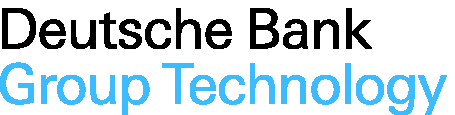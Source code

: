 beginfig(1) ;

% drawoptions (withcolor (0.000000,0.054725,0.990083)) ;

fill (12.839800,31.300800)..controls (12.839800,30.312500) and (12.722700,29.402300)..(12.488300,28.570299)..controls (12.257800,27.734400) and (11.894500,27.007799)..(11.402300,26.378901)..controls (10.906200,25.753901) and (10.285200,25.242201)..(9.539060,24.847700)..controls (8.792970,24.457001) and (7.898440,24.207001)..(6.859380,24.097700)..controls (6.460940,24.058599) and (6.054690,24.035200)..(5.640620,24.027300)..controls (5.226560,24.023399) and (4.820310,24.019501)..(4.421880,24.019501)--(0.941406,24.019501)--(0.941406,38.480499)--(2.820310,37.039101)--(2.820310,25.480499)--(5.421880,25.480499)..controls (6.406250,25.480499) and (7.246090,25.605499)..(7.941410,25.859400)..controls (8.632810,26.113300) and (9.199220,26.480499)..(9.632810,26.968800)..controls (10.062500,27.457001) and (10.382800,28.062500)..(10.582000,28.789101)..controls (10.781200,29.515600) and (10.882800,30.351601)..(10.882800,31.300800)--(10.882800,31.300800)..controls (10.882800,31.753901) and (10.847700,32.210899)..(10.781200,32.667999)..controls (10.714800,33.128899) and (10.601600,33.574200)..(10.441400,34.000000)..controls (10.281200,34.425800) and (10.070300,34.828098)..(9.812500,35.199200)..controls (9.550780,35.574200) and (9.218750,35.898399)..(8.820310,36.179699)..controls (8.273440,36.566399) and (7.671880,36.804699)..(7.011720,36.898399)..controls (6.351560,36.992199) and (5.699220,37.039101)..(5.062500,37.039101)--(2.820310,37.039101)--(0.941406,38.480499)--(5.179690,38.480499)..controls (5.820310,38.480499) and (6.500000,38.437500)..(7.218750,38.359402)..controls (7.941410,38.281200) and (8.593750,38.121101)..(9.179690,37.878899)..controls (9.875000,37.597698) and (10.453100,37.238300)..(10.921900,36.789101)..controls (11.386700,36.343800) and (11.765600,35.835899)..(12.050800,35.269501)..controls (12.335900,34.703098) and (12.539100,34.082001)..(12.660200,33.410198)..controls (12.781200,32.738300) and (12.839800,32.031200)..(12.839800,31.300800)--cycle ;

fill (16.121099,28.738300)--(16.121099,28.738300)--(21.761700,29.898399)..controls (21.761700,30.312500) and (21.710899,30.714800)..(21.609400,31.101601)..controls (21.511700,31.488300) and (21.347700,31.828100)..(21.128901,32.121101)..controls (20.910200,32.414101) and (20.628901,32.648399)..(20.289101,32.828098)..controls (19.949200,33.007801) and (19.550800,33.101601)..(19.097700,33.101601)..controls (18.632799,33.101601) and (18.226601,33.011700)..(17.878901,32.839802)..controls (17.531200,32.664101) and (17.238300,32.429699)..(17.000000,32.128899)..controls (16.761700,31.828100) and (16.570299,31.488300)..(16.429701,31.101601)..controls (16.289101,30.714800) and (16.199200,30.312500)..(16.160200,29.898399)--(21.761700,29.898399)--(16.121099,28.738300)--(16.121099,28.539101)..controls (16.121099,28.074200) and (16.183599,27.625000)..(16.308599,27.199200)..controls (16.437500,26.773399) and (16.628901,26.394501)..(16.878901,26.058599)..controls (17.132799,25.726601) and (17.449200,25.464800)..(17.832001,25.269501)..controls (18.210899,25.078100) and (18.652300,24.980499)..(19.160200,24.980499)..controls (19.878901,24.980499) and (20.468800,25.183599)..(20.917999,25.589800)..controls (21.371099,25.996099) and (21.652300,26.558599)..(21.761700,27.277300)--(23.441401,27.277300)..controls (23.238300,26.093800) and (22.738300,25.214800)..(21.941401,24.648399)..controls (21.140600,24.082001) and (20.167999,23.800800)..(19.019501,23.800800)..controls (18.234400,23.800800) and (17.550800,23.921900)..(16.968800,24.167999)..controls (16.390600,24.414101) and (15.906200,24.765600)..(15.519500,25.218800)..controls (15.132800,25.671900) and (14.843800,26.214800)..(14.652300,26.839800)..controls (14.457000,27.464800) and (14.359400,28.152300)..(14.359400,28.898399)..controls (14.359400,29.660200) and (14.457000,30.367201)..(14.652300,31.019501)..controls (14.843800,31.671900) and (15.136700,32.242199)..(15.531200,32.730499)..controls (15.921900,33.214802) and (16.417999,33.601601)..(17.019501,33.878899)..controls (17.621099,34.160198) and (18.332001,34.300800)..(19.160200,34.300800)..controls (20.000000,34.300800) and (20.699200,34.144501)..(21.261700,33.839802)..controls (21.820299,33.531200) and (22.265600,33.125000)..(22.597700,32.621101)..controls (22.933599,32.113300) and (23.167999,31.523399)..(23.300800,30.851601)..controls (23.433599,30.175800) and (23.500000,29.472700)..(23.500000,28.738300)--cycle ;

fill (32.539101,24.019501)--(32.460899,25.621099)..controls (32.035198,25.031200) and (31.566401,24.597700)..(31.058599,24.320299)..controls (30.554701,24.039101) and (29.933599,23.898399)..(29.203100,23.898399)..controls (28.535200,23.898399) and (27.968800,23.984400)..(27.511700,24.160200)..controls (27.050800,24.332001) and (26.675800,24.589800)..(26.390600,24.929701)..controls (26.105499,25.269501) and (25.898399,25.683599)..(25.769501,26.167999)..controls (25.644501,26.656200) and (25.582001,27.214800)..(25.582001,27.839800)--(25.582001,34.121101)--(27.339800,34.121101)--(27.339800,28.519501)..controls (27.339800,28.078100) and (27.359400,27.660200)..(27.402300,27.261700)..controls (27.441401,26.859400) and (27.539101,26.511700)..(27.703100,26.210899)..controls (27.859400,25.910200) and (28.097700,25.671900)..(28.410200,25.500000)..controls (28.722700,25.328100) and (29.148399,25.238300)..(29.679701,25.238300)..controls (30.214800,25.238300) and (30.656200,25.335899)..(31.011700,25.527300)..controls (31.363300,25.722700) and (31.648399,25.984400)..(31.859400,26.320299)..controls (32.074200,26.652300) and (32.226601,27.027300)..(32.320301,27.449200)..controls (32.414101,27.871099) and (32.460899,28.312500)..(32.460899,28.777300)--(32.460899,34.121101)--(34.218800,34.121101)--(34.218800,29.218800)..controls (34.218800,28.351601) and (34.218800,27.488300)..(34.218800,26.628901)..controls (34.218800,25.769501) and (34.234402,24.898399)..(34.261700,24.019501)--cycle ;

fill (40.179699,23.917999)..controls (39.367199,23.917999) and (38.753899,24.097700)..(38.339802,24.460899)..controls (37.925800,24.820299) and (37.718800,25.417999)..(37.718800,26.261700)--(37.718800,32.898399)--(35.738300,32.898399)--(35.738300,34.121101)--(37.718800,34.121101)--(37.718800,36.078098)--(39.480499,36.820301)--(39.480499,34.121101)--(41.738300,34.121101)--(41.738300,32.898399)--(39.480499,32.898399)--(39.480499,26.960899)..controls (39.480499,26.652300) and (39.492199,26.394501)..(39.519501,26.179701)..controls (39.546902,25.964800) and (39.609402,25.792999)..(39.710899,25.660200)..controls (39.808601,25.527300) and (39.949200,25.429701)..(40.132801,25.371099)..controls (40.308601,25.308599) and (40.554699,25.277300)..(40.859402,25.277300)..controls (41.019501,25.277300) and (41.171902,25.289101)..(41.320301,25.308599)..controls (41.468800,25.328100) and (41.628899,25.351601)..(41.800800,25.378901)--(41.800800,24.039101)..controls (41.238300,23.960899) and (40.699200,23.917999)..(40.179699,23.917999)--cycle ;

fill (50.902302,26.941401)..controls (50.902302,26.367201) and (50.781200,25.878901)..(50.539101,25.480499)..controls (50.300800,25.078100) and (49.984402,24.757799)..(49.589802,24.511700)..controls (49.199200,24.261700) and (48.757801,24.082001)..(48.269501,23.968800)..controls (47.785198,23.855499) and (47.292999,23.800800)..(46.800800,23.800800)..controls (46.269501,23.800800) and (45.761700,23.855499)..(45.281200,23.968800)..controls (44.800800,24.082001) and (44.382801,24.269501)..(44.019501,24.527300)..controls (43.660198,24.789101) and (43.378899,25.125000)..(43.171902,25.539101)..controls (42.964802,25.953100) and (42.859402,26.464800)..(42.859402,27.078100)--(44.621101,27.078100)..controls (44.660198,26.371099) and (44.875000,25.851601)..(45.261700,25.519501)..controls (45.648399,25.187500) and (46.187500,25.019501)..(46.882801,25.019501)..controls (47.148399,25.019501) and (47.414101,25.050800)..(47.679699,25.121099)..controls (47.949200,25.187500) and (48.191399,25.289101)..(48.410198,25.429701)..controls (48.632801,25.570299) and (48.808601,25.746099)..(48.953098,25.960899)..controls (49.089802,26.171900) and (49.160198,26.433599)..(49.160198,26.738300)..controls (49.160198,27.007799) and (49.105499,27.230499)..(48.992199,27.417999)..controls (48.878899,27.605499) and (48.718800,27.769501)..(48.519501,27.910200)..controls (48.320301,28.050800) and (48.089802,28.164101)..(47.820301,28.261700)..controls (47.554699,28.351601) and (47.273399,28.433599)..(46.980499,28.500000)--(46.160198,28.699200)..controls (45.785198,28.792999) and (45.417999,28.906200)..(45.050800,29.039101)..controls (44.683601,29.171900) and (44.355499,29.343800)..(44.070301,29.550800)..controls (43.785198,29.757799) and (43.554699,30.015600)..(43.382801,30.328100)..controls (43.207001,30.644501) and (43.121101,31.027300)..(43.121101,31.480499)..controls (43.121101,32.000000) and (43.238300,32.441399)..(43.468800,32.808601)..controls (43.703098,33.175800) and (44.003899,33.476601)..(44.371101,33.710899)..controls (44.738300,33.941399) and (45.152302,34.109402)..(45.609402,34.210899)..controls (46.070301,34.308601) and (46.519501,34.359402)..(46.960899,34.359402)..controls (47.468800,34.359402) and (47.941399,34.300800)..(48.382801,34.187500)..controls (48.820301,34.078098) and (49.207001,33.898399)..(49.539101,33.660198)..controls (49.875000,33.417999) and (50.136700,33.105499)..(50.332001,32.718800)..controls (50.523399,32.332001) and (50.632801,31.859400)..(50.660198,31.300800)--(48.921902,31.300800)..controls (48.894501,31.898399) and (48.703098,32.359402)..(48.351601,32.679699)..controls (47.996101,33.000000) and (47.519501,33.160198)..(46.921902,33.160198)..controls (46.695301,33.160198) and (46.457001,33.132801)..(46.210899,33.078098)..controls (45.964802,33.027302) and (45.742199,32.937500)..(45.539101,32.820301)..controls (45.339802,32.699200) and (45.171902,32.542999)..(45.039101,32.351601)..controls (44.906200,32.156200) and (44.839802,31.925800)..(44.839802,31.660200)..controls (44.839802,31.191401) and (45.050800,30.832001)..(45.468800,30.578100)..controls (45.890598,30.324200) and (46.402302,30.125000)..(47.000000,29.980499)--(47.800800,29.777300)..controls (48.242199,29.671900) and (48.652302,29.546900)..(49.031200,29.398399)..controls (49.410198,29.253901) and (49.738300,29.070299)..(50.011700,28.851601)..controls (50.285198,28.628901) and (50.500000,28.367201)..(50.660198,28.058599)..controls (50.820301,27.753901) and (50.902302,27.378901)..(50.902302,26.941401)--cycle ;

fill (61.089802,25.820299)..controls (60.855499,25.367201) and (60.550800,24.988300)..(60.171902,24.691401)..controls (59.789101,24.390600) and (59.351601,24.164101)..(58.851601,24.019501)..controls (58.351601,23.875000) and (57.812500,23.800800)..(57.238300,23.800800)..controls (56.441399,23.800800) and (55.738300,23.925800)..(55.132801,24.179701)..controls (54.523399,24.433599) and (54.015598,24.785200)..(53.601601,25.238300)..controls (53.187500,25.691401) and (52.875000,26.234400)..(52.660198,26.871099)..controls (52.449200,27.503901) and (52.339802,28.199200)..(52.339802,28.960899)..controls (52.339802,29.730499) and (52.449200,30.453100)..(52.660198,31.121099)..controls (52.875000,31.785200) and (53.191399,32.363300)..(53.609402,32.851601)..controls (54.031200,33.335899) and (54.550800,33.714802)..(55.171902,33.988300)..controls (55.789101,34.261700) and (56.515598,34.398399)..(57.339802,34.398399)..controls (58.488300,34.398399) and (59.433601,34.109402)..(60.179699,33.527302)..controls (60.925800,32.949200) and (61.351601,32.058601)..(61.460899,30.859400)--(59.738300,30.859400)..controls (59.687500,31.578100) and (59.453098,32.144501)..(59.039101,32.550800)..controls (58.628899,32.957001) and (58.058601,33.160198)..(57.339802,33.160198)..controls (56.738300,33.160198) and (56.238300,33.039101)..(55.839802,32.800800)..controls (55.441399,32.558601) and (55.121101,32.246101)..(54.882801,31.859400)..controls (54.640598,31.472700) and (54.468800,31.031200)..(54.359402,30.539101)..controls (54.253899,30.046900) and (54.199200,29.546900)..(54.199200,29.039101)..controls (54.199200,28.558599) and (54.253899,28.078100)..(54.359402,27.597700)..controls (54.468800,27.121099) and (54.644501,26.687500)..(54.890598,26.300800)..controls (55.136700,25.914101) and (55.453098,25.597700)..(55.839802,25.359400)..controls (56.226601,25.121099) and (56.699200,25.000000)..(57.261700,25.000000)..controls (58.007801,25.000000) and (58.601601,25.218800)..(59.039101,25.660200)..controls (59.480499,26.097700) and (59.726601,26.687500)..(59.781200,27.417999)--(61.441399,27.417999)--(61.500000,27.398399)..controls (61.460899,26.800800) and (61.324200,26.273399)..(61.089802,25.820299)--cycle ;

fill (70.281197,24.019501)--(70.281197,29.621099)..controls (70.281197,30.058599) and (70.261703,30.480499)..(70.218803,30.878901)..controls (70.179703,31.277300) and (70.082001,31.628901)..(69.917999,31.929701)..controls (69.761703,32.230499) and (69.523399,32.468800)..(69.210899,32.648399)..controls (68.898399,32.828098) and (68.472702,32.917999)..(67.941399,32.917999)..controls (67.433601,32.917999) and (67.003899,32.820301)..(66.648399,32.621101)..controls (66.296898,32.417999) and (66.011703,32.156200)..(65.789101,31.828100)..controls (65.570297,31.503901) and (65.410202,31.121099)..(65.308601,30.687500)..controls (65.210899,30.257799) and (65.160202,29.812500)..(65.160202,29.359400)--(65.160202,24.019501)--(63.398399,24.019501)--(63.398399,38.480499)--(65.160202,38.480499)--(65.160202,32.539101)..controls (65.558601,33.113300) and (66.023399,33.542999)..(66.550797,33.828098)..controls (67.078102,34.117199) and (67.699203,34.257801)..(68.417999,34.257801)..controls (69.085899,34.257801) and (69.648399,34.167999)..(70.109398,33.988300)..controls (70.570297,33.808601) and (70.945297,33.550800)..(71.230499,33.210899)..controls (71.515602,32.871101) and (71.722702,32.457001)..(71.847702,31.968800)..controls (71.976601,31.484400) and (72.039101,30.925800)..(72.039101,30.300800)--(72.039101,24.019501)--cycle ;

fill (75.878899,28.738300)--(75.917999,29.898399)--(81.519501,29.898399)..controls (81.519501,30.312500) and (81.468803,30.714800)..(81.371101,31.101601)..controls (81.269501,31.488300) and (81.109398,31.828100)..(80.890602,32.121101)..controls (80.667999,32.414101) and (80.390602,32.648399)..(80.050797,32.828098)..controls (79.710899,33.007801) and (79.312500,33.101601)..(78.859398,33.101601)..controls (78.394501,33.101601) and (77.984398,33.011700)..(77.640602,32.839802)..controls (77.292999,32.664101) and (77.000000,32.429699)..(76.761703,32.128899)..controls (76.519501,31.828100) and (76.332001,31.488300)..(76.191399,31.101601)..controls (76.050797,30.714800) and (75.960899,30.312500)..(75.917999,29.898399)--(75.878899,28.738300)--(75.878899,28.539101)..controls (75.878899,28.074200) and (75.941399,27.625000)..(76.070297,27.199200)..controls (76.195297,26.773399) and (76.386703,26.394501)..(76.640602,26.058599)..controls (76.894501,25.726601) and (77.210899,25.464800)..(77.589798,25.269501)..controls (77.968803,25.078100) and (78.414101,24.980499)..(78.917999,24.980499)..controls (79.640602,24.980499) and (80.226601,25.183599)..(80.679703,25.589800)..controls (81.132797,25.996099) and (81.414101,26.558599)..(81.519501,27.277300)--(83.199203,27.277300)..controls (83.000000,26.093800) and (82.500000,25.214800)..(81.699203,24.648399)..controls (80.898399,24.082001) and (79.925797,23.800800)..(78.781197,23.800800)..controls (77.992203,23.800800) and (77.308601,23.921900)..(76.730499,24.167999)..controls (76.148399,24.414101) and (75.664101,24.765600)..(75.281197,25.218800)..controls (74.894501,25.671900) and (74.601601,26.214800)..(74.410202,26.839800)..controls (74.214798,27.464800) and (74.121101,28.152300)..(74.121101,28.898399)..controls (74.121101,29.660200) and (74.214798,30.367201)..(74.410202,31.019501)..controls (74.601601,31.671900) and (74.898399,32.242199)..(75.289101,32.730499)..controls (75.683601,33.214802) and (76.179703,33.601601)..(76.781197,33.878899)..controls (77.378899,34.160198) and (78.093803,34.300800)..(78.917999,34.300800)..controls (79.761703,34.300800) and (80.460899,34.144501)..(81.019501,33.839802)..controls (81.582001,33.531200) and (82.027298,33.125000)..(82.359398,32.621101)..controls (82.691399,32.113300) and (82.925797,31.523399)..(83.058601,30.851601)..controls (83.191399,30.175800) and (83.261703,29.472700)..(83.261703,28.738300)--cycle ;

fill (100.320000,28.039101)..controls (100.320000,27.226601) and (100.160004,26.558599)..(99.847702,26.039101)..controls (99.535202,25.519501) and (99.121101,25.109400)..(98.609398,24.808599)..controls (98.097702,24.511700) and (97.515602,24.300800)..(96.867203,24.191401)..controls (96.222702,24.078100) and (95.566399,24.019501)..(94.898399,24.019501)--(90.039101,24.019501)--(91.878899,30.800800)--(91.878899,25.500000)--(94.359398,25.500000)..controls (94.839798,25.500000) and (95.316399,25.523399)..(95.789101,25.570299)..controls (96.261703,25.617201) and (96.691399,25.726601)..(97.070297,25.898399)..controls (97.449203,26.074200) and (97.757797,26.335899)..(98.000000,26.691401)..controls (98.238297,27.042999) and (98.359398,27.519501)..(98.359398,28.121099)--(98.359398,28.121099)..controls (98.359398,28.652300) and (98.269501,29.093800)..(98.089798,29.437500)..controls (97.910202,29.785200) and (97.660202,30.058599)..(97.347702,30.257799)..controls (97.035202,30.460899) and (96.671898,30.601601)..(96.257797,30.679701)..controls (95.847702,30.757799) and (95.406197,30.800800)..(94.941399,30.800800)--(91.878899,30.800800)--(90.039101,24.019501)--(90.039101,38.480499)--(91.878899,32.179699)--(94.679703,32.179699)..controls (95.093803,32.179699) and (95.488297,32.222698)..(95.867203,32.308601)..controls (96.250000,32.394501) and (96.582001,32.535198)..(96.867203,32.730499)..controls (97.156197,32.921902) and (97.382797,33.179699)..(97.546898,33.500000)..controls (97.714798,33.820301) and (97.796898,34.218800)..(97.796898,34.699200)--(97.796898,34.699200)..controls (97.796898,35.113300) and (97.722702,35.464802)..(97.570297,35.757801)..controls (97.414101,36.050800) and (97.210899,36.292999)..(96.949203,36.480499)..controls (96.691399,36.664101) and (96.386703,36.800800)..(96.039101,36.878899)..controls (95.691399,36.960899) and (95.332001,37.000000)..(94.960899,37.000000)--(91.878899,37.000000)--(91.878899,32.179699)--(90.039101,38.480499)--(95.140602,38.480499)..controls (95.699203,38.480499) and (96.257797,38.414101)..(96.808601,38.281200)..controls (97.363297,38.144501) and (97.855499,37.937500)..(98.289101,37.648399)..controls (98.722702,37.363300) and (99.074203,36.988300)..(99.339798,36.527302)..controls (99.605499,36.070301) and (99.738297,35.511700)..(99.738297,34.859402)..controls (99.738297,33.953098) and (99.500000,33.238300)..(99.019501,32.710899)..controls (98.539101,32.183601) and (97.878899,31.804701)..(97.039101,31.578100)..controls (98.039101,31.394501) and (98.835899,31.027300)..(99.429703,30.480499)..controls (100.023003,29.933599) and (100.320000,29.121099)..(100.320000,28.039101)--cycle ;

fill (109.116997,24.019501)..controls (109.078003,24.230499) and (109.042999,24.468800)..(109.008003,24.730499)..controls (108.976997,24.988300) and (108.953003,25.226601)..(108.938004,25.441401)--(108.758003,29.078100)..controls (108.546997,29.105499) and (108.378998,29.121099)..(108.258003,29.121099)..controls (108.140999,29.121099) and (108.008003,29.121099)..(107.859001,29.121099)..controls (107.473000,29.121099) and (107.039001,29.101601)..(106.558998,29.058599)..controls (106.078003,29.019501) and (105.628998,28.921900)..(105.210999,28.769501)..controls (104.789001,28.617201) and (104.438004,28.394501)..(104.160004,28.097700)..controls (103.878998,27.804701) and (103.737999,27.398399)..(103.737999,26.878901)..controls (103.737999,26.574200) and (103.801003,26.300800)..(103.917999,26.058599)..controls (104.039001,25.820299) and (104.203003,25.621099)..(104.410004,25.460899)..controls (104.612999,25.300800) and (104.851997,25.179701)..(105.116997,25.097700)..controls (105.387001,25.019501) and (105.664001,24.980499)..(105.960999,24.980499)..controls (106.598000,24.980499) and (107.101997,25.097700)..(107.469002,25.328100)..controls (107.835999,25.562500) and (108.112999,25.871099)..(108.308998,26.261700)..controls (108.503998,26.644501) and (108.625000,27.085899)..(108.680000,27.578100)..controls (108.730003,28.074200) and (108.758003,28.574200)..(108.758003,29.078100)--(108.758003,29.078100)--(108.953003,25.226601)..controls (108.512001,24.828100) and (108.019997,24.398399)..(107.460999,24.160200)..controls (106.898003,23.917999) and (106.253998,23.800800)..(105.519997,23.800800)..controls (105.051003,23.800800) and (104.605003,23.859400)..(104.180000,23.980499)..controls (103.753998,24.097700) and (103.375000,24.281200)..(103.051003,24.527300)..controls (102.723000,24.777300) and (102.460999,25.085899)..(102.269997,25.460899)..controls (102.073997,25.832001) and (101.980003,26.277300)..(101.980003,26.800800)..controls (101.980003,27.558599) and (102.164001,28.164101)..(102.539001,28.609400)..controls (102.910004,29.054701) and (103.383003,29.394501)..(103.948997,29.628901)..controls (104.515999,29.863300) and (105.140999,30.011700)..(105.820000,30.078100)..controls (106.500000,30.144501) and (107.144997,30.179701)..(107.758003,30.179701)..controls (107.945000,30.179701) and (108.121002,30.175800)..(108.289001,30.167999)..controls (108.457001,30.164101) and (108.612999,30.152300)..(108.758003,30.140600)--(108.758003,30.738300)..controls (108.758003,31.511700) and (108.598000,32.113300)..(108.269997,32.539101)..controls (107.941002,32.964802) and (107.362999,33.179699)..(106.539001,33.179699)..controls (105.910004,33.179699) and (105.421997,33.050800)..(105.070000,32.789101)..controls (104.714996,32.527302) and (104.508003,32.066399)..(104.438004,31.398399)--(102.719002,31.398399)..controls (102.746002,31.945299) and (102.866997,32.406200)..(103.089996,32.777302)..controls (103.308998,33.152302) and (103.594002,33.453098)..(103.938004,33.679699)..controls (104.285004,33.906200) and (104.680000,34.070301)..(105.116997,34.167999)..controls (105.558998,34.269501) and (106.019997,34.320301)..(106.500000,34.320301)..controls (107.792999,34.320301) and (108.758003,34.046902)..(109.390999,33.500000)..controls (110.023003,32.953098) and (110.339996,32.019501)..(110.339996,30.699200)--(110.339996,26.980499)..controls (110.339996,26.312500) and (110.375000,25.710899)..(110.448997,25.167999)..controls (110.523003,24.628901) and (110.594002,24.246099)..(110.660004,24.019501)--cycle ;

fill (120.180000,24.019501)--(120.180000,29.621099)..controls (120.180000,30.058599) and (120.160004,30.476601)..(120.116997,30.871099)..controls (120.078003,31.261700) and (119.980003,31.609400)..(119.820000,31.910200)..controls (119.660004,32.210899) and (119.421997,32.449200)..(119.109001,32.628899)..controls (118.796997,32.808601) and (118.371002,32.898399)..(117.839996,32.898399)..controls (117.292999,32.898399) and (116.839996,32.785198)..(116.480003,32.558601)..controls (116.116997,32.332001) and (115.835999,32.039101)..(115.628998,31.679701)..controls (115.421997,31.320299) and (115.273003,30.910200)..(115.188004,30.449200)..controls (115.101997,29.988300) and (115.058998,29.527300)..(115.058998,29.058599)--(115.058998,24.019501)--(113.301003,24.019501)--(113.301003,31.519501)..controls (113.301003,31.734400) and (113.296997,31.964800)..(113.289001,32.210899)..controls (113.280998,32.457001) and (113.273003,32.695301)..(113.269997,32.929699)..controls (113.262001,33.164101) and (113.258003,33.382801)..(113.250000,33.589802)..controls (113.241997,33.796902) and (113.237999,33.972698)..(113.237999,34.121101)--(114.980003,34.121101)--(115.039001,32.500000)..controls (115.453003,33.085899) and (115.921997,33.523399)..(116.448997,33.808601)..controls (116.976997,34.097698) and (117.605003,34.238300)..(118.339996,34.238300)..controls (119.660004,34.238300) and (120.589996,33.894501)..(121.128998,33.199200)..controls (121.667999,32.507801) and (121.938004,31.539101)..(121.938004,30.300800)--(121.938004,24.019501)--cycle ;

fill (124.758003,24.019501)--(124.758003,38.480499)--(126.519997,38.480499)--(126.519997,24.019501)--cycle ;

fill (131.496002,24.019501)--(126.578003,29.718800)--(131.117004,34.140598)--(133.358994,34.140598)--(128.656006,29.777300)--(133.757996,24.019501)--cycle ;

drawoptions (withcolor (0.239255,0.734654,0.999939)) ;

fill (9.441410,4.089840)..controls (8.613280,3.937500) and (7.781250,3.859380)..(6.941410,3.859380)..controls (5.804690,3.859380) and (4.804690,4.042970)..(3.941410,4.410160)..controls (3.074220,4.777340) and (2.351560,5.289060)..(1.769530,5.949220)..controls (1.191410,6.609380) and (0.750000,7.398440)..(0.449219,8.308590)..controls (0.152344,9.222660) and (0.000000,10.218800)..(0.000000,11.300800)..controls (0.000000,12.328100) and (0.140625,13.293000)..(0.421875,14.199200)..controls (0.699219,15.105500) and (1.121090,15.898400)..(1.679690,16.578100)..controls (2.238280,17.261700) and (2.937500,17.796900)..(3.769530,18.191401)..controls (4.605470,18.582001) and (5.574220,18.777300)..(6.679690,18.777300)..controls (7.332030,18.777300) and (7.957030,18.699200)..(8.550780,18.539101)..controls (9.144530,18.378901) and (9.671880,18.136700)..(10.132800,17.808599)..controls (10.589800,17.480499) and (10.964800,17.062500)..(11.250000,16.550800)..controls (11.535200,16.035200) and (11.714800,15.418000)..(11.781200,14.699200)--(9.820310,14.699200)..controls (9.675780,15.578100) and (9.316410,16.230499)..(8.750000,16.648399)..controls (8.183590,17.070299) and (7.468750,17.277300)..(6.601560,17.277300)..controls (5.773440,17.277300) and (5.070310,17.109400)..(4.488280,16.769501)..controls (3.910160,16.429701) and (3.437500,15.980500)..(3.070310,15.418000)..controls (2.703120,14.859400) and (2.437500,14.230500)..(2.269530,13.527300)..controls (2.105470,12.828100) and (2.019530,12.117200)..(2.019530,11.398400)..controls (2.019530,10.613300) and (2.113280,9.851560)..(2.300780,9.117190)..controls (2.488280,8.386720) and (2.781250,7.738280)..(3.179690,7.179690)..controls (3.582030,6.617190) and (4.097660,6.171880)..(4.730470,5.839840)..controls (5.363280,5.507810) and (6.121090,5.339840)..(7.000000,5.339840)..controls (7.519530,5.339840) and (8.039060,5.375000)..(8.550780,5.449220)..controls (9.062500,5.523440) and (9.574220,5.632810)..(10.082000,5.777340)--(10.082000,10.078100)--(6.621090,10.078100)--(6.621090,11.500000)--(11.902300,11.500000)--(11.902300,4.660160)..controls (11.085900,4.433590) and (10.265600,4.242190)..(9.441410,4.089840)--cycle ;

fill (19.800800,12.539100)..controls (19.652300,12.550800) and (19.507799,12.558600)..(19.359400,12.558600)..controls (18.320299,12.558600) and (17.601601,12.281200)..(17.199200,11.730500)..controls (16.800800,11.175800) and (16.601601,10.418000)..(16.601601,9.460940)--(16.601601,4.019530)--(14.839800,4.019530)--(14.839800,11.160200)..controls (14.839800,12.148400) and (14.820300,13.132800)..(14.781200,14.117200)--(16.500000,14.117200)--(16.582001,12.500000)..controls (16.941401,13.097700) and (17.371099,13.527300)..(17.871099,13.789100)..controls (18.371099,14.050800) and (18.968800,14.179700)..(19.660200,14.179700)..controls (19.753901,14.179700) and (19.851601,14.175800)..(19.949200,14.168000)..controls (20.050800,14.164100) and (20.140600,14.152300)..(20.218800,14.140600)--(20.218800,12.480500)..controls (20.085899,12.507800) and (19.945299,12.527300)..(19.800800,12.539100)--cycle ;

fill (30.660200,9.117190)--(28.820299,9.117190)..controls (28.820299,9.613280) and (28.765600,10.093800)..(28.652300,10.570300)..controls (28.535200,11.043000) and (28.355499,11.464800)..(28.109400,11.839800)..controls (27.863300,12.214800) and (27.539101,12.511700)..(27.140600,12.738300)..controls (26.738300,12.964800) and (26.261700,13.078100)..(25.699200,13.078100)..controls (25.140600,13.078100) and (24.660200,12.964800)..(24.261700,12.738300)..controls (23.859400,12.511700) and (23.535200,12.214800)..(23.289101,11.839800)..controls (23.042999,11.464800) and (22.863300,11.043000)..(22.750000,10.570300)..controls (22.636700,10.093800) and (22.582001,9.613280)..(22.582001,9.117190)..controls (22.582001,8.625000) and (22.636700,8.136720)..(22.750000,7.648440)..controls (22.863300,7.164060) and (23.042999,6.722660)..(23.289101,6.328120)..controls (23.535200,5.937500) and (23.855499,5.617190)..(24.250000,5.367190)..controls (24.644501,5.125000) and (25.128901,5.000000)..(25.699200,5.000000)..controls (26.261700,5.000000) and (26.738300,5.125000)..(27.128901,5.367190)..controls (27.523399,5.617190) and (27.847700,5.941410)..(28.101601,6.339840)..controls (28.351601,6.738280) and (28.535200,7.183590)..(28.652300,7.667970)..controls (28.765600,8.156250) and (28.820299,8.640620)..(28.820299,9.117190)--(28.820299,9.117190)--(30.660200,9.117190)..controls (30.660200,8.375000) and (30.550800,7.675780)..(30.332001,7.027340)..controls (30.109400,6.382810) and (29.785200,5.820310)..(29.359400,5.339840)..controls (28.933599,4.859380) and (28.414101,4.480470)..(27.800800,4.210940)..controls (27.187500,3.937500) and (26.488300,3.800780)..(25.699200,3.800780)..controls (24.902300,3.800780) and (24.191401,3.933590)..(23.570299,4.199220)..controls (22.949200,4.464840) and (22.429701,4.835940)..(22.011700,5.308590)..controls (21.589800,5.781250) and (21.269501,6.343750)..(21.050800,7.000000)..controls (20.832001,7.652340) and (20.718800,8.359380)..(20.718800,9.117190)..controls (20.718800,9.878910) and (20.832001,10.578100)..(21.058599,11.218800)..controls (21.285200,11.859400) and (21.613300,12.410200)..(22.039101,12.867200)..controls (22.468800,13.328100) and (22.988300,13.691400)..(23.609400,13.949200)..controls (24.230499,14.210900) and (24.933599,14.339800)..(25.718800,14.339800)..controls (26.519501,14.339800) and (27.226601,14.214800)..(27.839800,13.960900)..controls (28.453100,13.707000) and (28.968800,13.347700)..(29.390600,12.890600)..controls (29.808599,12.429700) and (30.128901,11.878900)..(30.339800,11.238300)..controls (30.554701,10.597700) and (30.660200,9.894530)..(30.660200,9.117190)--cycle ;

fill (39.699200,4.019530)--(39.621101,5.617190)..controls (39.195301,5.031250) and (38.726601,4.597660)..(38.218800,4.320310)..controls (37.714802,4.039060) and (37.093800,3.898440)..(36.359402,3.898440)..controls (35.695301,3.898440) and (35.128899,3.984380)..(34.667999,4.160160)..controls (34.210899,4.332030) and (33.835899,4.589840)..(33.550800,4.929690)..controls (33.265598,5.269530) and (33.054699,5.683590)..(32.929699,6.167970)..controls (32.804699,6.656250) and (32.738300,7.214840)..(32.738300,7.839840)--(32.738300,14.117200)--(34.500000,14.117200)--(34.500000,8.519530)..controls (34.500000,8.078120) and (34.519501,7.660160)..(34.558601,7.261720)..controls (34.601601,6.859380) and (34.699200,6.511720)..(34.859402,6.210940)..controls (35.019501,5.910160) and (35.257801,5.671880)..(35.570301,5.500000)..controls (35.882801,5.328120) and (36.304699,5.238280)..(36.839802,5.238280)..controls (37.371101,5.238280) and (37.816399,5.335940)..(38.167999,5.527340)..controls (38.523399,5.722660) and (38.804699,5.984380)..(39.019501,6.320310)..controls (39.234402,6.652340) and (39.386700,7.027340)..(39.480499,7.449220)..controls (39.574200,7.867190) and (39.621101,8.312500)..(39.621101,8.777340)--(39.621101,14.117200)--(41.378899,14.117200)--(41.378899,9.218750)..controls (41.378899,8.351560) and (41.378899,7.488280)..(41.378899,6.628910)..controls (41.378899,5.769530) and (41.394501,4.898440)..(41.417999,4.019530)--cycle ;

fill (53.660198,9.218750)--(51.820301,9.097660)..controls (51.820301,9.550780) and (51.773399,10.011700)..(51.679699,10.480500)..controls (51.585899,10.945300) and (51.433601,11.367200)..(51.218800,11.750000)..controls (51.007801,12.128900) and (50.718800,12.441400)..(50.351601,12.691400)..controls (49.984402,12.937500) and (49.535198,13.058600)..(49.000000,13.058600)..controls (48.441399,13.058600) and (47.968800,12.941400)..(47.582001,12.699200)..controls (47.195301,12.460900) and (46.882801,12.148400)..(46.652302,11.769500)..controls (46.417999,11.390600) and (46.246101,10.960900)..(46.140598,10.480500)..controls (46.035198,10.000000) and (45.980499,9.519530)..(45.980499,9.039060)..controls (45.980499,8.585940) and (46.023399,8.125000)..(46.109402,7.648440)..controls (46.199200,7.175780) and (46.351601,6.750000)..(46.570301,6.367190)..controls (46.789101,5.988280) and (47.082001,5.679690)..(47.441399,5.441410)..controls (47.800800,5.199220) and (48.253899,5.078120)..(48.800800,5.078120)..controls (49.375000,5.078120) and (49.851601,5.199220)..(50.238300,5.441410)..controls (50.628899,5.679690) and (50.937500,5.988280)..(51.171902,6.367190)..controls (51.402302,6.750000) and (51.570301,7.179690)..(51.671902,7.660160)..controls (51.769501,8.140620) and (51.820301,8.617190)..(51.820301,9.097660)--(51.820301,9.097660)--(53.660198,9.218750)..controls (53.660198,8.539060) and (53.570301,7.875000)..(53.390598,7.230470)..controls (53.210899,6.582030) and (52.933601,6.011720)..(52.558601,5.511720)..controls (52.187500,5.011720) and (51.718800,4.605470)..(51.160198,4.300780)..controls (50.601601,3.992190) and (49.941399,3.839840)..(49.179699,3.839840)..controls (48.449200,3.839840) and (47.839802,3.980470)..(47.359402,4.261720)..controls (46.882801,4.539060) and (46.425800,4.964840)..(46.000000,5.539060)--(46.000000,0.218750)--(44.238300,0.218750)--(44.238300,11.238300)..controls (44.238300,11.707000) and (44.238300,12.183600)..(44.230499,12.668000)..controls (44.222698,13.156200) and (44.207001,13.640600)..(44.179699,14.117200)--(45.921902,14.117200)--(45.980499,12.378900)..controls (46.367199,13.046900) and (46.839802,13.531200)..(47.402302,13.839800)..controls (47.960899,14.148400) and (48.628899,14.300800)..(49.402302,14.300800)..controls (50.132801,14.300800) and (50.769501,14.160200)..(51.308601,13.878900)..controls (51.851601,13.597700) and (52.292999,13.226600)..(52.640598,12.761700)..controls (52.988300,12.293000) and (53.242199,11.753900)..(53.410198,11.140600)..controls (53.578098,10.527300) and (53.660198,9.886720)..(53.660198,9.218750)--cycle ;

fill (65.082001,17.000000)--(65.082001,4.019530)--(63.218800,4.019530)--(63.218800,17.000000)--(58.621101,17.000000)--(58.621101,18.480499)--(69.699203,18.480499)--(69.699203,17.000000)--cycle ;

fill (70.179703,8.738280)--(70.222702,9.898440)--(75.820297,9.898440)..controls (75.820297,10.312500) and (75.769501,10.714800)..(75.671898,11.097700)..controls (75.570297,11.484400) and (75.410202,11.828100)..(75.191399,12.117200)..controls (74.972702,12.414100) and (74.691399,12.648400)..(74.351601,12.828100)..controls (74.011703,13.011700) and (73.613297,13.097700)..(73.160202,13.097700)..controls (72.695297,13.097700) and (72.285202,13.011700)..(71.941399,12.839800)..controls (71.593803,12.664100) and (71.300797,12.429700)..(71.058601,12.128900)..controls (70.820297,11.828100) and (70.632797,11.484400)..(70.488297,11.097700)..controls (70.351601,10.714800) and (70.261703,10.312500)..(70.222702,9.898440)--(70.179703,8.738280)--(70.179703,8.539060)..controls (70.179703,8.074220) and (70.242203,7.625000)..(70.371101,7.199220)..controls (70.496101,6.773440) and (70.687500,6.394530)..(70.941399,6.058590)..controls (71.195297,5.726560) and (71.511703,5.460940)..(71.890602,5.269530)..controls (72.269501,5.078120) and (72.714798,4.980470)..(73.222702,4.980470)..controls (73.941399,4.980470) and (74.527298,5.183590)..(74.980499,5.589840)..controls (75.433601,5.996090) and (75.714798,6.558590)..(75.820297,7.277340)--(77.500000,7.277340)..controls (77.300797,6.093750) and (76.800797,5.214840)..(76.000000,4.648440)..controls (75.199203,4.082030) and (74.226601,3.800780)..(73.082001,3.800780)..controls (72.292999,3.800780) and (71.609398,3.921880)..(71.031197,4.167970)..controls (70.449203,4.414060) and (69.968803,4.765620)..(69.582001,5.218750)..controls (69.195297,5.671880) and (68.902298,6.210940)..(68.710899,6.839840)..controls (68.515602,7.464840) and (68.421898,8.152340)..(68.421898,8.898440)..controls (68.421898,9.660160) and (68.515602,10.367200)..(68.710899,11.019500)..controls (68.902298,11.671900) and (69.199203,12.242200)..(69.589798,12.730500)..controls (69.984398,13.214800) and (70.480499,13.597700)..(71.082001,13.878900)..controls (71.679703,14.160200) and (72.394501,14.300800)..(73.222702,14.300800)..controls (74.058601,14.300800) and (74.761703,14.148400)..(75.320297,13.839800)..controls (75.882797,13.531200) and (76.328102,13.125000)..(76.660202,12.617200)..controls (76.992203,12.113300) and (77.226601,11.523400)..(77.359398,10.847700)..controls (77.492203,10.175800) and (77.558601,9.472660)..(77.558601,8.738280)--cycle ;

fill (87.710899,5.820310)..controls (87.476601,5.367190) and (87.167999,4.988280)..(86.789101,4.691410)..controls (86.410202,4.390620) and (85.968803,4.164060)..(85.468803,4.019530)..controls (84.968803,3.875000) and (84.433601,3.800780)..(83.859398,3.800780)..controls (83.058601,3.800780) and (82.355499,3.925780)..(81.750000,4.179690)..controls (81.144501,4.433590) and (80.632797,4.785160)..(80.218803,5.238280)..controls (79.804703,5.691410) and (79.492203,6.234380)..(79.281197,6.867190)..controls (79.066399,7.503910) and (78.960899,8.199220)..(78.960899,8.960940)..controls (78.960899,9.730470) and (79.066399,10.453100)..(79.281197,11.117200)..controls (79.492203,11.785200) and (79.808601,12.363300)..(80.230499,12.847700)..controls (80.648399,13.335900) and (81.167999,13.714800)..(81.789101,13.988300)..controls (82.410202,14.261700) and (83.132797,14.398400)..(83.960899,14.398400)..controls (85.105499,14.398400) and (86.050797,14.109400)..(86.800797,13.527300)..controls (87.546898,12.949200) and (87.972702,12.058600)..(88.078102,10.859400)--(86.359398,10.859400)..controls (86.304703,11.578100) and (86.074203,12.144500)..(85.660202,12.550800)..controls (85.246101,12.957000) and (84.679703,13.160200)..(83.960899,13.160200)..controls (83.359398,13.160200) and (82.859398,13.039100)..(82.460899,12.800800)..controls (82.058601,12.558600) and (81.738297,12.246100)..(81.500000,11.859400)..controls (81.261703,11.472700) and (81.085899,11.031200)..(80.980499,10.539100)..controls (80.871101,10.046900) and (80.820297,9.546880)..(80.820297,9.039060)..controls (80.820297,8.558590) and (80.871101,8.078120)..(80.980499,7.597660)..controls (81.085899,7.117190) and (81.261703,6.687500)..(81.511703,6.300780)..controls (81.757797,5.914060) and (82.074203,5.597660)..(82.460899,5.359380)..controls (82.847702,5.117190) and (83.320297,5.000000)..(83.878899,5.000000)..controls (84.625000,5.000000) and (85.218803,5.218750)..(85.660202,5.660160)..controls (86.097702,6.097660) and (86.347702,6.687500)..(86.398399,7.417970)--(88.058601,7.417970)--(88.117203,7.398440)..controls (88.078102,6.800780) and (87.941399,6.273440)..(87.710899,5.820310)--cycle ;

fill (96.898399,4.019530)--(96.898399,9.617190)..controls (96.898399,10.058600) and (96.878899,10.480500)..(96.839798,10.878900)..controls (96.800797,11.277300) and (96.699203,11.628900)..(96.539101,11.929700)..controls (96.378899,12.230500) and (96.144501,12.468800)..(95.832001,12.648400)..controls (95.515602,12.828100) and (95.093803,12.918000)..(94.558601,12.918000)..controls (94.050797,12.918000) and (93.621101,12.820300)..(93.269501,12.617200)..controls (92.914101,12.418000) and (92.628899,12.156200)..(92.410202,11.828100)..controls (92.191399,11.503900) and (92.031197,11.125000)..(91.929703,10.691400)..controls (91.832001,10.257800) and (91.781197,9.812500)..(91.781197,9.359380)--(91.781197,4.019530)--(90.019501,4.019530)--(90.019501,18.480499)--(91.781197,18.480499)--(91.781197,12.539100)..controls (92.179703,13.113300) and (92.644501,13.543000)..(93.167999,13.828100)..controls (93.695297,14.117200) and (94.320297,14.261700)..(95.039101,14.261700)..controls (95.707001,14.261700) and (96.269501,14.168000)..(96.730499,13.988300)..controls (97.191399,13.808600) and (97.562500,13.550800)..(97.847702,13.210900)..controls (98.136703,12.867200) and (98.343803,12.457000)..(98.468803,11.968800)..controls (98.597702,11.480500) and (98.660202,10.925800)..(98.660202,10.300800)--(98.660202,4.019530)--cycle ;

fill (108.359001,4.019530)--(108.359001,9.617190)..controls (108.359001,10.058600) and (108.339996,10.476600)..(108.301003,10.867200)..controls (108.258003,11.261700) and (108.160004,11.609400)..(108.000000,11.910200)..controls (107.839996,12.210900) and (107.601997,12.449200)..(107.289001,12.628900)..controls (106.976997,12.808600) and (106.551003,12.898400)..(106.019997,12.898400)..controls (105.473000,12.898400) and (105.019997,12.785200)..(104.660004,12.558600)..controls (104.301003,12.332000) and (104.015999,12.039100)..(103.808998,11.679700)..controls (103.601997,11.320300) and (103.453003,10.910200)..(103.366997,10.449200)..controls (103.280998,9.988280) and (103.237999,9.527340)..(103.237999,9.058590)--(103.237999,4.019530)--(101.480003,4.019530)--(101.480003,11.519500)..controls (101.480003,11.730500) and (101.476997,11.964800)..(101.469002,12.210900)..controls (101.460999,12.457000) and (101.453003,12.695300)..(101.448997,12.929700)..controls (101.441002,13.164100) and (101.438004,13.382800)..(101.430000,13.589800)..controls (101.421997,13.796900) and (101.417999,13.972700)..(101.417999,14.117200)--(103.160004,14.117200)--(103.219002,12.500000)..controls (103.633003,13.085900) and (104.101997,13.523400)..(104.628998,13.808600)..controls (105.155998,14.093800) and (105.785004,14.238300)..(106.519997,14.238300)..controls (107.839996,14.238300) and (108.769997,13.894500)..(109.308998,13.199200)..controls (109.848000,12.507800) and (110.116997,11.539100)..(110.116997,10.300800)--(110.116997,4.019530)--cycle ;

fill (122.140999,9.117190)--(120.301003,9.117190)..controls (120.301003,9.613280) and (120.241997,10.093800)..(120.128998,10.570300)..controls (120.015999,11.043000) and (119.835999,11.464800)..(119.589996,11.839800)..controls (119.344002,12.214800) and (119.019997,12.511700)..(118.616997,12.738300)..controls (118.219002,12.964800) and (117.737999,13.078100)..(117.180000,13.078100)..controls (116.616997,13.078100) and (116.140999,12.964800)..(115.737999,12.738300)..controls (115.339996,12.511700) and (115.015999,12.214800)..(114.769997,11.839800)..controls (114.519997,11.464800) and (114.344002,11.043000)..(114.230003,10.570300)..controls (114.112999,10.093800) and (114.058998,9.613280)..(114.058998,9.117190)..controls (114.058998,8.625000) and (114.112999,8.136720)..(114.230003,7.648440)..controls (114.344002,7.164060) and (114.519997,6.722660)..(114.769997,6.328120)..controls (115.015999,5.937500) and (115.335999,5.617190)..(115.730003,5.367190)..controls (116.121002,5.125000) and (116.605003,5.000000)..(117.180000,5.000000)..controls (117.737999,5.000000) and (118.214996,5.125000)..(118.609001,5.367190)..controls (119.003998,5.617190) and (119.323997,5.941410)..(119.578003,6.339840)..controls (119.832001,6.738280) and (120.015999,7.183590)..(120.128998,7.667970)..controls (120.241997,8.156250) and (120.301003,8.640620)..(120.301003,9.117190)--(120.301003,9.117190)--(122.140999,9.117190)..controls (122.140999,8.375000) and (122.027000,7.675780)..(121.808998,7.027340)..controls (121.589996,6.382810) and (121.265999,5.820310)..(120.839996,5.339840)..controls (120.410004,4.859380) and (119.890999,4.480470)..(119.277000,4.210940)..controls (118.664001,3.937500) and (117.964996,3.800780)..(117.180000,3.800780)..controls (116.378998,3.800780) and (115.667999,3.933590)..(115.051003,4.199220)..controls (114.430000,4.464840) and (113.910004,4.835940)..(113.487999,5.308590)..controls (113.066002,5.781250) and (112.750000,6.343750)..(112.527000,7.000000)..controls (112.308998,7.652340) and (112.198997,8.359380)..(112.198997,9.117190)..controls (112.198997,9.878910) and (112.311996,10.578100)..(112.539001,11.218800)..controls (112.765999,11.859400) and (113.094002,12.410200)..(113.519997,12.867200)..controls (113.945000,13.328100) and (114.469002,13.691400)..(115.089996,13.949200)..controls (115.710999,14.210900) and (116.410004,14.339800)..(117.198997,14.339800)..controls (118.000000,14.339800) and (118.703003,14.214800)..(119.316002,13.960900)..controls (119.933998,13.707000) and (120.448997,13.347700)..(120.866997,12.890600)..controls (121.289001,12.429700) and (121.605003,11.878900)..(121.816002,11.238300)..controls (122.030998,10.597700) and (122.140999,9.894530)..(122.140999,9.117190)--cycle ;

fill (124.277000,4.019530)--(124.277000,18.480499)--(126.039001,18.480499)--(126.039001,4.019530)--cycle ;

fill (138.117004,9.117190)--(136.276993,9.117190)..controls (136.276993,9.613280) and (136.223007,10.093800)..(136.108994,10.570300)..controls (135.996002,11.043000) and (135.811996,11.464800)..(135.565994,11.839800)..controls (135.320007,12.214800) and (134.996002,12.511700)..(134.598007,12.738300)..controls (134.199005,12.964800) and (133.718994,13.078100)..(133.156006,13.078100)..controls (132.598007,13.078100) and (132.117004,12.964800)..(131.718994,12.738300)..controls (131.315994,12.511700) and (130.996002,12.214800)..(130.746002,11.839800)..controls (130.500000,11.464800) and (130.320007,11.043000)..(130.207001,10.570300)..controls (130.093994,10.093800) and (130.039001,9.613280)..(130.039001,9.117190)..controls (130.039001,8.625000) and (130.093994,8.136720)..(130.207001,7.648440)..controls (130.320007,7.164060) and (130.500000,6.722660)..(130.746002,6.328120)..controls (130.996002,5.937500) and (131.311996,5.617190)..(131.707001,5.367190)..controls (132.102005,5.125000) and (132.585999,5.000000)..(133.156006,5.000000)..controls (133.718994,5.000000) and (134.195007,5.125000)..(134.589996,5.367190)..controls (134.979996,5.617190) and (135.304993,5.941410)..(135.559006,6.339840)..controls (135.811996,6.738280) and (135.996002,7.183590)..(136.108994,7.667970)..controls (136.223007,8.156250) and (136.276993,8.640620)..(136.276993,9.117190)--(136.276993,9.117190)--(138.117004,9.117190)..controls (138.117004,8.375000) and (138.007996,7.675780)..(137.789001,7.027340)..controls (137.565994,6.382810) and (137.246002,5.820310)..(136.815994,5.339840)..controls (136.391006,4.859380) and (135.871002,4.480470)..(135.257996,4.210940)..controls (134.645004,3.937500) and (133.945007,3.800780)..(133.156006,3.800780)..controls (132.358994,3.800780) and (131.647995,3.933590)..(131.026993,4.199220)..controls (130.406006,4.464840) and (129.891006,4.835940)..(129.468994,5.308590)..controls (129.046997,5.781250) and (128.729996,6.343750)..(128.507996,7.000000)..controls (128.289001,7.652340) and (128.179993,8.359380)..(128.179993,9.117190)..controls (128.179993,9.878910) and (128.289001,10.578100)..(128.520004,11.218800)..controls (128.746002,11.859400) and (129.070007,12.410200)..(129.496002,12.867200)..controls (129.925995,13.328100) and (130.449005,13.691400)..(131.065994,13.949200)..controls (131.688004,14.210900) and (132.391006,14.339800)..(133.179993,14.339800)..controls (133.979996,14.339800) and (134.684006,14.214800)..(135.296997,13.960900)..controls (135.910004,13.707000) and (136.429993,13.347700)..(136.848007,12.890600)..controls (137.270004,12.429700) and (137.585999,11.878900)..(137.796997,11.238300)..controls (138.011993,10.597700) and (138.117004,9.894530)..(138.117004,9.117190)--cycle ;

fill (149.141006,14.117200)..controls (149.102005,13.531200) and (149.074005,12.949200)..(149.070007,12.367200)..controls (149.061996,11.789100) and (149.059006,11.207000)..(149.059006,10.617200)--(149.059006,6.878910)..controls (149.059006,5.906250) and (149.022995,5.003910)..(148.960999,4.167970)..controls (148.895004,3.335940) and (148.707001,2.609380)..(148.397995,1.988280)..controls (148.093994,1.367190) and (147.617004,0.882812)..(146.979996,0.527344)..controls (146.339996,0.175781) and (145.445007,0.000000)..(144.300995,0.000000)..controls (143.792999,0.000000) and (143.289001,0.046875)..(142.789001,0.140625)..controls (142.289001,0.234375) and (141.843994,0.394531)..(141.449005,0.617188)..controls (141.054993,0.847656) and (140.733994,1.160160)..(140.488007,1.558590)..controls (140.242004,1.960940) and (140.117004,2.464840)..(140.117004,3.078120)--(141.839996,3.078120)..controls (141.839996,2.718750) and (141.910004,2.417970)..(142.050995,2.179690)..controls (142.188004,1.941410) and (142.371002,1.746090)..(142.602005,1.597660)..controls (142.824005,1.453120) and (143.085999,1.347660)..(143.378998,1.289060)..controls (143.671997,1.230470) and (143.973007,1.199220)..(144.276993,1.199220)..controls (144.811996,1.199220) and (145.257996,1.269530)..(145.617004,1.410160)..controls (145.979996,1.550780) and (146.272995,1.753910)..(146.500000,2.019530)..controls (146.727005,2.285160) and (146.897995,2.605470)..(147.020004,2.980470)..controls (147.141006,3.351560) and (147.218994,3.773440)..(147.257996,4.238280)..controls (147.285004,4.507810) and (147.300995,4.777340)..(147.300995,5.058590)..controls (147.300995,5.339840) and (147.300995,5.617190)..(147.300995,5.898440)..controls (146.522995,4.710940) and (145.410004,4.117190)..(143.960999,4.117190)..controls (143.199005,4.117190) and (142.542999,4.253910)..(141.988007,4.519530)..controls (141.438004,4.785160) and (140.977005,5.148440)..(140.608994,5.609380)..controls (140.242004,6.070310) and (139.968994,6.609380)..(139.789001,7.230470)..controls (139.608994,7.847660) and (139.520004,8.507810)..(139.520004,9.199220)..controls (139.520004,9.867190) and (139.613007,10.507800)..(139.800995,11.117200)..controls (139.983994,11.730500) and (140.261993,12.277300)..(140.628998,12.750000)..controls (140.996002,13.222700) and (141.457001,13.597700)..(142.007996,13.878900)..controls (142.561996,14.160200) and (143.207001,14.300800)..(143.938004,14.300800)..controls (145.473007,14.300800) and (146.613007,13.664100)..(147.358994,12.398400)--(147.320007,9.300780)..controls (147.320007,9.738280) and (147.261993,10.187500)..(147.147995,10.640600)..controls (147.035004,11.093800) and (146.858994,11.500000)..(146.617004,11.859400)..controls (146.378998,12.218800) and (146.070007,12.511700)..(145.699005,12.738300)..controls (145.324005,12.964800) and (144.886993,13.078100)..(144.378998,13.078100)..controls (143.820007,13.078100) and (143.352005,12.964800)..(142.968994,12.730500)..controls (142.589996,12.496100) and (142.281006,12.191400)..(142.050995,11.820300)..controls (141.815994,11.445300) and (141.647995,11.027300)..(141.550995,10.558600)..controls (141.449005,10.093800) and (141.397995,9.617190)..(141.397995,9.140620)..controls (141.397995,8.671880) and (141.453003,8.210940)..(141.559006,7.750000)..controls (141.664001,7.289060) and (141.835999,6.878910)..(142.070007,6.519530)..controls (142.304993,6.160160) and (142.604996,5.867190)..(142.979996,5.640620)..controls (143.352005,5.414060) and (143.811996,5.300780)..(144.358994,5.300780)..controls (144.917999,5.300780) and (145.391006,5.414060)..(145.770004,5.648440)..controls (146.147995,5.882810) and (146.453003,6.191410)..(146.679993,6.570310)..controls (146.906006,6.949220) and (147.070007,7.378910)..(147.167999,7.859380)..controls (147.270004,8.339840) and (147.320007,8.820310)..(147.320007,9.300780)--(147.320007,9.300780)--(147.358994,12.398400)--(147.358994,14.117200)--cycle ;

fill (154.960999,0.218750)--(153.199005,0.218750)--(154.858994,4.039060)--(150.559006,14.117200)--(152.559006,14.117200)--(155.738007,5.859380)--(158.897995,14.117200)--(160.679993,14.117200)--cycle ;

endfig ;
% end
